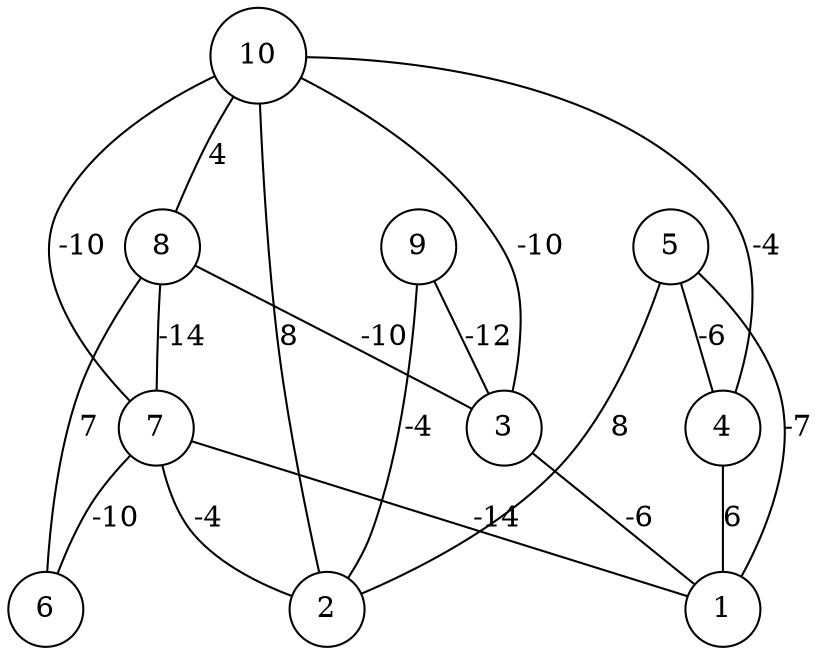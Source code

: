 graph { 
	 fontname="Helvetica,Arial,sans-serif" 
	 node [shape = circle]; 
	 10 -- 2 [label = "8"];
	 10 -- 3 [label = "-10"];
	 10 -- 4 [label = "-4"];
	 10 -- 7 [label = "-10"];
	 10 -- 8 [label = "4"];
	 9 -- 2 [label = "-4"];
	 9 -- 3 [label = "-12"];
	 8 -- 3 [label = "-10"];
	 8 -- 6 [label = "7"];
	 8 -- 7 [label = "-14"];
	 7 -- 1 [label = "-14"];
	 7 -- 2 [label = "-4"];
	 7 -- 6 [label = "-10"];
	 5 -- 1 [label = "-7"];
	 5 -- 2 [label = "8"];
	 5 -- 4 [label = "-6"];
	 4 -- 1 [label = "6"];
	 3 -- 1 [label = "-6"];
	 1;
	 2;
	 3;
	 4;
	 5;
	 6;
	 7;
	 8;
	 9;
	 10;
}
